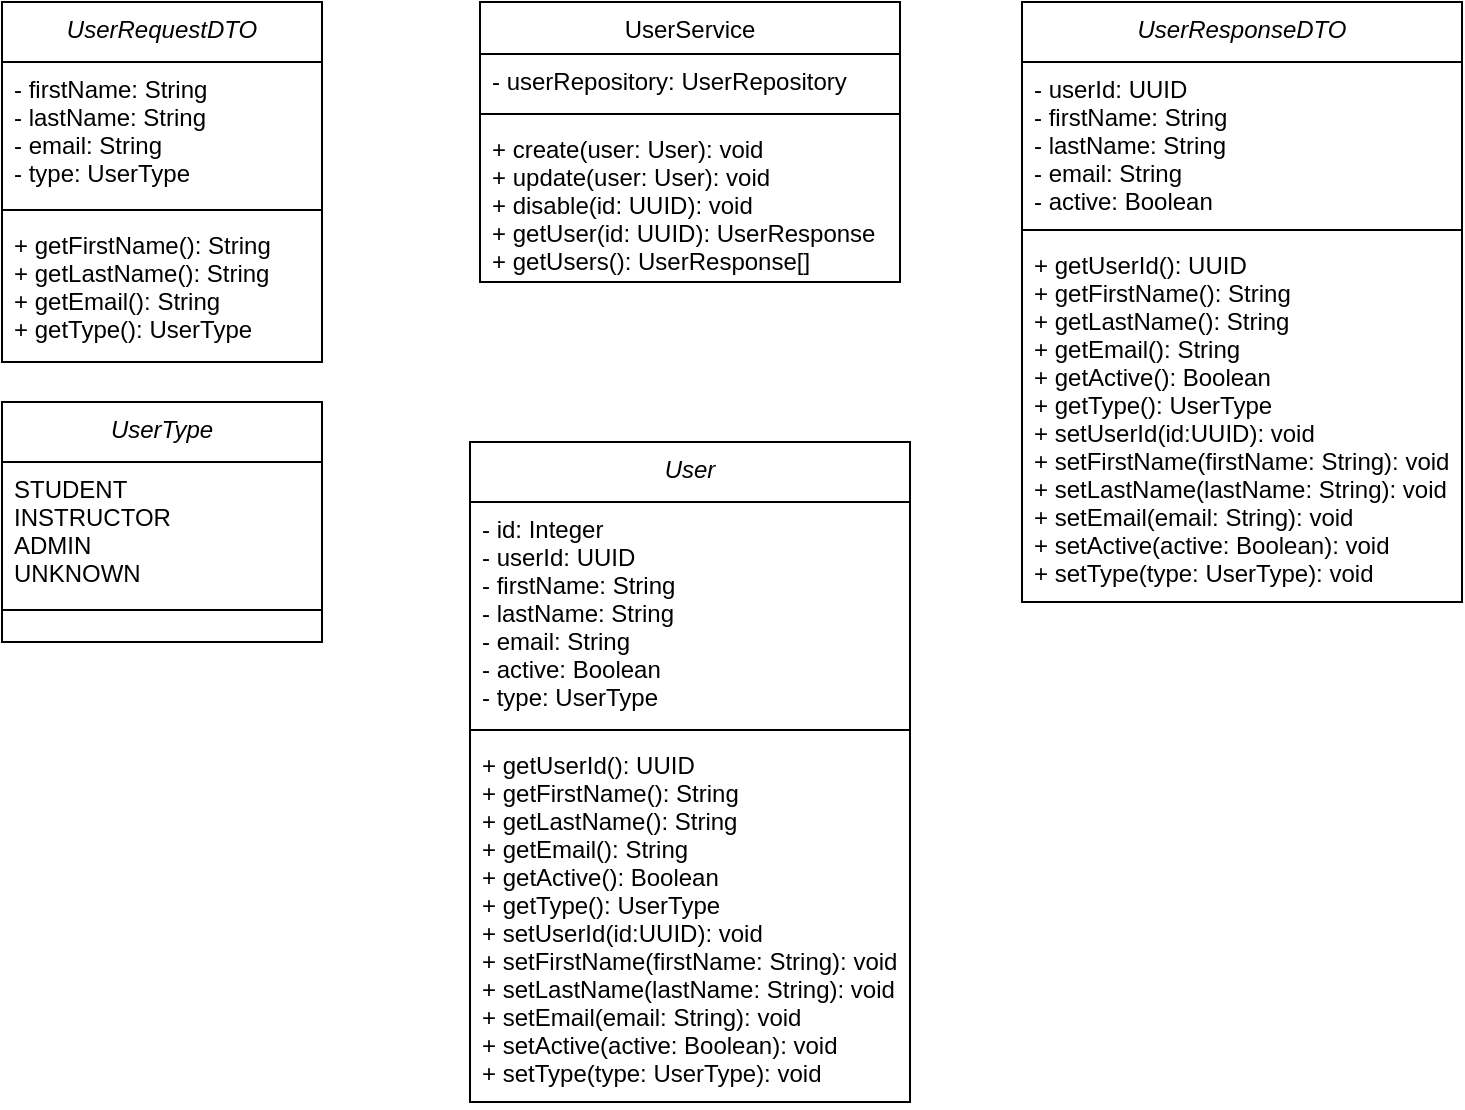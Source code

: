 <mxfile>
    <diagram id="C5RBs43oDa-KdzZeNtuy" name="user-service">
        <mxGraphModel dx="730" dy="523" grid="1" gridSize="10" guides="1" tooltips="1" connect="1" arrows="1" fold="1" page="1" pageScale="1" pageWidth="827" pageHeight="1169" math="0" shadow="0">
            <root>
                <mxCell id="WIyWlLk6GJQsqaUBKTNV-0"/>
                <mxCell id="WIyWlLk6GJQsqaUBKTNV-1" parent="WIyWlLk6GJQsqaUBKTNV-0"/>
                <mxCell id="zkfFHV4jXpPFQw0GAbJ--0" value="User" style="swimlane;fontStyle=2;align=center;verticalAlign=top;childLayout=stackLayout;horizontal=1;startSize=30;horizontalStack=0;resizeParent=1;resizeLast=0;collapsible=1;marginBottom=0;rounded=0;shadow=0;strokeWidth=1;" parent="WIyWlLk6GJQsqaUBKTNV-1" vertex="1">
                    <mxGeometry x="304" y="300" width="220" height="330" as="geometry">
                        <mxRectangle x="220" y="120" width="160" height="26" as="alternateBounds"/>
                    </mxGeometry>
                </mxCell>
                <mxCell id="zkfFHV4jXpPFQw0GAbJ--1" value="- id: Integer&#10;- userId: UUID&#10;- firstName: String&#10;- lastName: String&#10;- email: String&#10;- active: Boolean&#10;- type: UserType" style="text;align=left;verticalAlign=top;spacingLeft=4;spacingRight=4;overflow=hidden;rotatable=0;points=[[0,0.5],[1,0.5]];portConstraint=eastwest;" parent="zkfFHV4jXpPFQw0GAbJ--0" vertex="1">
                    <mxGeometry y="30" width="220" height="110" as="geometry"/>
                </mxCell>
                <mxCell id="zkfFHV4jXpPFQw0GAbJ--4" value="" style="line;html=1;strokeWidth=1;align=left;verticalAlign=middle;spacingTop=-1;spacingLeft=3;spacingRight=3;rotatable=0;labelPosition=right;points=[];portConstraint=eastwest;" parent="zkfFHV4jXpPFQw0GAbJ--0" vertex="1">
                    <mxGeometry y="140" width="220" height="8" as="geometry"/>
                </mxCell>
                <mxCell id="1" value="+ getUserId(): UUID&#10;+ getFirstName(): String&#10;+ getLastName(): String&#10;+ getEmail(): String&#10;+ getActive(): Boolean&#10;+ getType(): UserType&#10;+ setUserId(id:UUID): void&#10;+ setFirstName(firstName: String): void&#10;+ setLastName(lastName: String): void&#10;+ setEmail(email: String): void&#10;+ setActive(active: Boolean): void&#10;+ setType(type: UserType): void" style="text;align=left;verticalAlign=top;spacingLeft=4;spacingRight=4;overflow=hidden;rotatable=0;points=[[0,0.5],[1,0.5]];portConstraint=eastwest;" vertex="1" parent="zkfFHV4jXpPFQw0GAbJ--0">
                    <mxGeometry y="148" width="220" height="182" as="geometry"/>
                </mxCell>
                <mxCell id="zkfFHV4jXpPFQw0GAbJ--17" value="UserService" style="swimlane;fontStyle=0;align=center;verticalAlign=top;childLayout=stackLayout;horizontal=1;startSize=26;horizontalStack=0;resizeParent=1;resizeLast=0;collapsible=1;marginBottom=0;rounded=0;shadow=0;strokeWidth=1;" parent="WIyWlLk6GJQsqaUBKTNV-1" vertex="1">
                    <mxGeometry x="309" y="80" width="210" height="140" as="geometry">
                        <mxRectangle x="550" y="140" width="160" height="26" as="alternateBounds"/>
                    </mxGeometry>
                </mxCell>
                <mxCell id="2" value="- userRepository: UserRepository" style="text;align=left;verticalAlign=top;spacingLeft=4;spacingRight=4;overflow=hidden;rotatable=0;points=[[0,0.5],[1,0.5]];portConstraint=eastwest;" vertex="1" parent="zkfFHV4jXpPFQw0GAbJ--17">
                    <mxGeometry y="26" width="210" height="26" as="geometry"/>
                </mxCell>
                <mxCell id="zkfFHV4jXpPFQw0GAbJ--23" value="" style="line;html=1;strokeWidth=1;align=left;verticalAlign=middle;spacingTop=-1;spacingLeft=3;spacingRight=3;rotatable=0;labelPosition=right;points=[];portConstraint=eastwest;" parent="zkfFHV4jXpPFQw0GAbJ--17" vertex="1">
                    <mxGeometry y="52" width="210" height="8" as="geometry"/>
                </mxCell>
                <mxCell id="zkfFHV4jXpPFQw0GAbJ--24" value="+ create(user: User): void&#10;+ update(user: User): void&#10;+ disable(id: UUID): void&#10;+ getUser(id: UUID): UserResponse&#10;+ getUsers(): UserResponse[]" style="text;align=left;verticalAlign=top;spacingLeft=4;spacingRight=4;overflow=hidden;rotatable=0;points=[[0,0.5],[1,0.5]];portConstraint=eastwest;" parent="zkfFHV4jXpPFQw0GAbJ--17" vertex="1">
                    <mxGeometry y="60" width="210" height="80" as="geometry"/>
                </mxCell>
                <mxCell id="1OPffGC70hwBkvtrNj79-1" value="UserResponseDTO" style="swimlane;fontStyle=2;align=center;verticalAlign=top;childLayout=stackLayout;horizontal=1;startSize=30;horizontalStack=0;resizeParent=1;resizeLast=0;collapsible=1;marginBottom=0;rounded=0;shadow=0;strokeWidth=1;" parent="WIyWlLk6GJQsqaUBKTNV-1" vertex="1">
                    <mxGeometry x="580" y="80" width="220" height="300" as="geometry">
                        <mxRectangle x="220" y="120" width="160" height="26" as="alternateBounds"/>
                    </mxGeometry>
                </mxCell>
                <mxCell id="1OPffGC70hwBkvtrNj79-2" value="- userId: UUID&#10;- firstName: String&#10;- lastName: String&#10;- email: String&#10;- active: Boolean" style="text;align=left;verticalAlign=top;spacingLeft=4;spacingRight=4;overflow=hidden;rotatable=0;points=[[0,0.5],[1,0.5]];portConstraint=eastwest;" parent="1OPffGC70hwBkvtrNj79-1" vertex="1">
                    <mxGeometry y="30" width="220" height="80" as="geometry"/>
                </mxCell>
                <mxCell id="1OPffGC70hwBkvtrNj79-3" value="" style="line;html=1;strokeWidth=1;align=left;verticalAlign=middle;spacingTop=-1;spacingLeft=3;spacingRight=3;rotatable=0;labelPosition=right;points=[];portConstraint=eastwest;" parent="1OPffGC70hwBkvtrNj79-1" vertex="1">
                    <mxGeometry y="110" width="220" height="8" as="geometry"/>
                </mxCell>
                <mxCell id="1OPffGC70hwBkvtrNj79-6" value="+ getUserId(): UUID&#10;+ getFirstName(): String&#10;+ getLastName(): String&#10;+ getEmail(): String&#10;+ getActive(): Boolean&#10;+ getType(): UserType&#10;+ setUserId(id:UUID): void&#10;+ setFirstName(firstName: String): void&#10;+ setLastName(lastName: String): void&#10;+ setEmail(email: String): void&#10;+ setActive(active: Boolean): void&#10;+ setType(type: UserType): void" style="text;align=left;verticalAlign=top;spacingLeft=4;spacingRight=4;overflow=hidden;rotatable=0;points=[[0,0.5],[1,0.5]];portConstraint=eastwest;" parent="1OPffGC70hwBkvtrNj79-1" vertex="1">
                    <mxGeometry y="118" width="220" height="182" as="geometry"/>
                </mxCell>
                <mxCell id="1OPffGC70hwBkvtrNj79-7" value="UserRequestDTO" style="swimlane;fontStyle=2;align=center;verticalAlign=top;childLayout=stackLayout;horizontal=1;startSize=30;horizontalStack=0;resizeParent=1;resizeLast=0;collapsible=1;marginBottom=0;rounded=0;shadow=0;strokeWidth=1;" parent="WIyWlLk6GJQsqaUBKTNV-1" vertex="1">
                    <mxGeometry x="70" y="80" width="160" height="180" as="geometry">
                        <mxRectangle x="220" y="120" width="160" height="26" as="alternateBounds"/>
                    </mxGeometry>
                </mxCell>
                <mxCell id="1OPffGC70hwBkvtrNj79-8" value="- firstName: String&#10;- lastName: String&#10;- email: String&#10;- type: UserType" style="text;align=left;verticalAlign=top;spacingLeft=4;spacingRight=4;overflow=hidden;rotatable=0;points=[[0,0.5],[1,0.5]];portConstraint=eastwest;" parent="1OPffGC70hwBkvtrNj79-7" vertex="1">
                    <mxGeometry y="30" width="160" height="70" as="geometry"/>
                </mxCell>
                <mxCell id="1OPffGC70hwBkvtrNj79-9" value="" style="line;html=1;strokeWidth=1;align=left;verticalAlign=middle;spacingTop=-1;spacingLeft=3;spacingRight=3;rotatable=0;labelPosition=right;points=[];portConstraint=eastwest;" parent="1OPffGC70hwBkvtrNj79-7" vertex="1">
                    <mxGeometry y="100" width="160" height="8" as="geometry"/>
                </mxCell>
                <mxCell id="1OPffGC70hwBkvtrNj79-10" value="+ getFirstName(): String&#10;+ getLastName(): String&#10;+ getEmail(): String&#10;+ getType(): UserType" style="text;align=left;verticalAlign=top;spacingLeft=4;spacingRight=4;overflow=hidden;rotatable=0;points=[[0,0.5],[1,0.5]];portConstraint=eastwest;" parent="1OPffGC70hwBkvtrNj79-7" vertex="1">
                    <mxGeometry y="108" width="160" height="72" as="geometry"/>
                </mxCell>
                <mxCell id="1OPffGC70hwBkvtrNj79-11" value="UserType" style="swimlane;fontStyle=2;align=center;verticalAlign=top;childLayout=stackLayout;horizontal=1;startSize=30;horizontalStack=0;resizeParent=1;resizeLast=0;collapsible=1;marginBottom=0;rounded=0;shadow=0;strokeWidth=1;" parent="WIyWlLk6GJQsqaUBKTNV-1" vertex="1">
                    <mxGeometry x="70" y="280" width="160" height="120" as="geometry">
                        <mxRectangle x="220" y="120" width="160" height="26" as="alternateBounds"/>
                    </mxGeometry>
                </mxCell>
                <mxCell id="1OPffGC70hwBkvtrNj79-12" value="STUDENT&#10;INSTRUCTOR&#10;ADMIN&#10;UNKNOWN" style="text;align=left;verticalAlign=top;spacingLeft=4;spacingRight=4;overflow=hidden;rotatable=0;points=[[0,0.5],[1,0.5]];portConstraint=eastwest;" parent="1OPffGC70hwBkvtrNj79-11" vertex="1">
                    <mxGeometry y="30" width="160" height="70" as="geometry"/>
                </mxCell>
                <mxCell id="1OPffGC70hwBkvtrNj79-13" value="" style="line;html=1;strokeWidth=1;align=left;verticalAlign=middle;spacingTop=-1;spacingLeft=3;spacingRight=3;rotatable=0;labelPosition=right;points=[];portConstraint=eastwest;" parent="1OPffGC70hwBkvtrNj79-11" vertex="1">
                    <mxGeometry y="100" width="160" height="8" as="geometry"/>
                </mxCell>
            </root>
        </mxGraphModel>
    </diagram>
</mxfile>